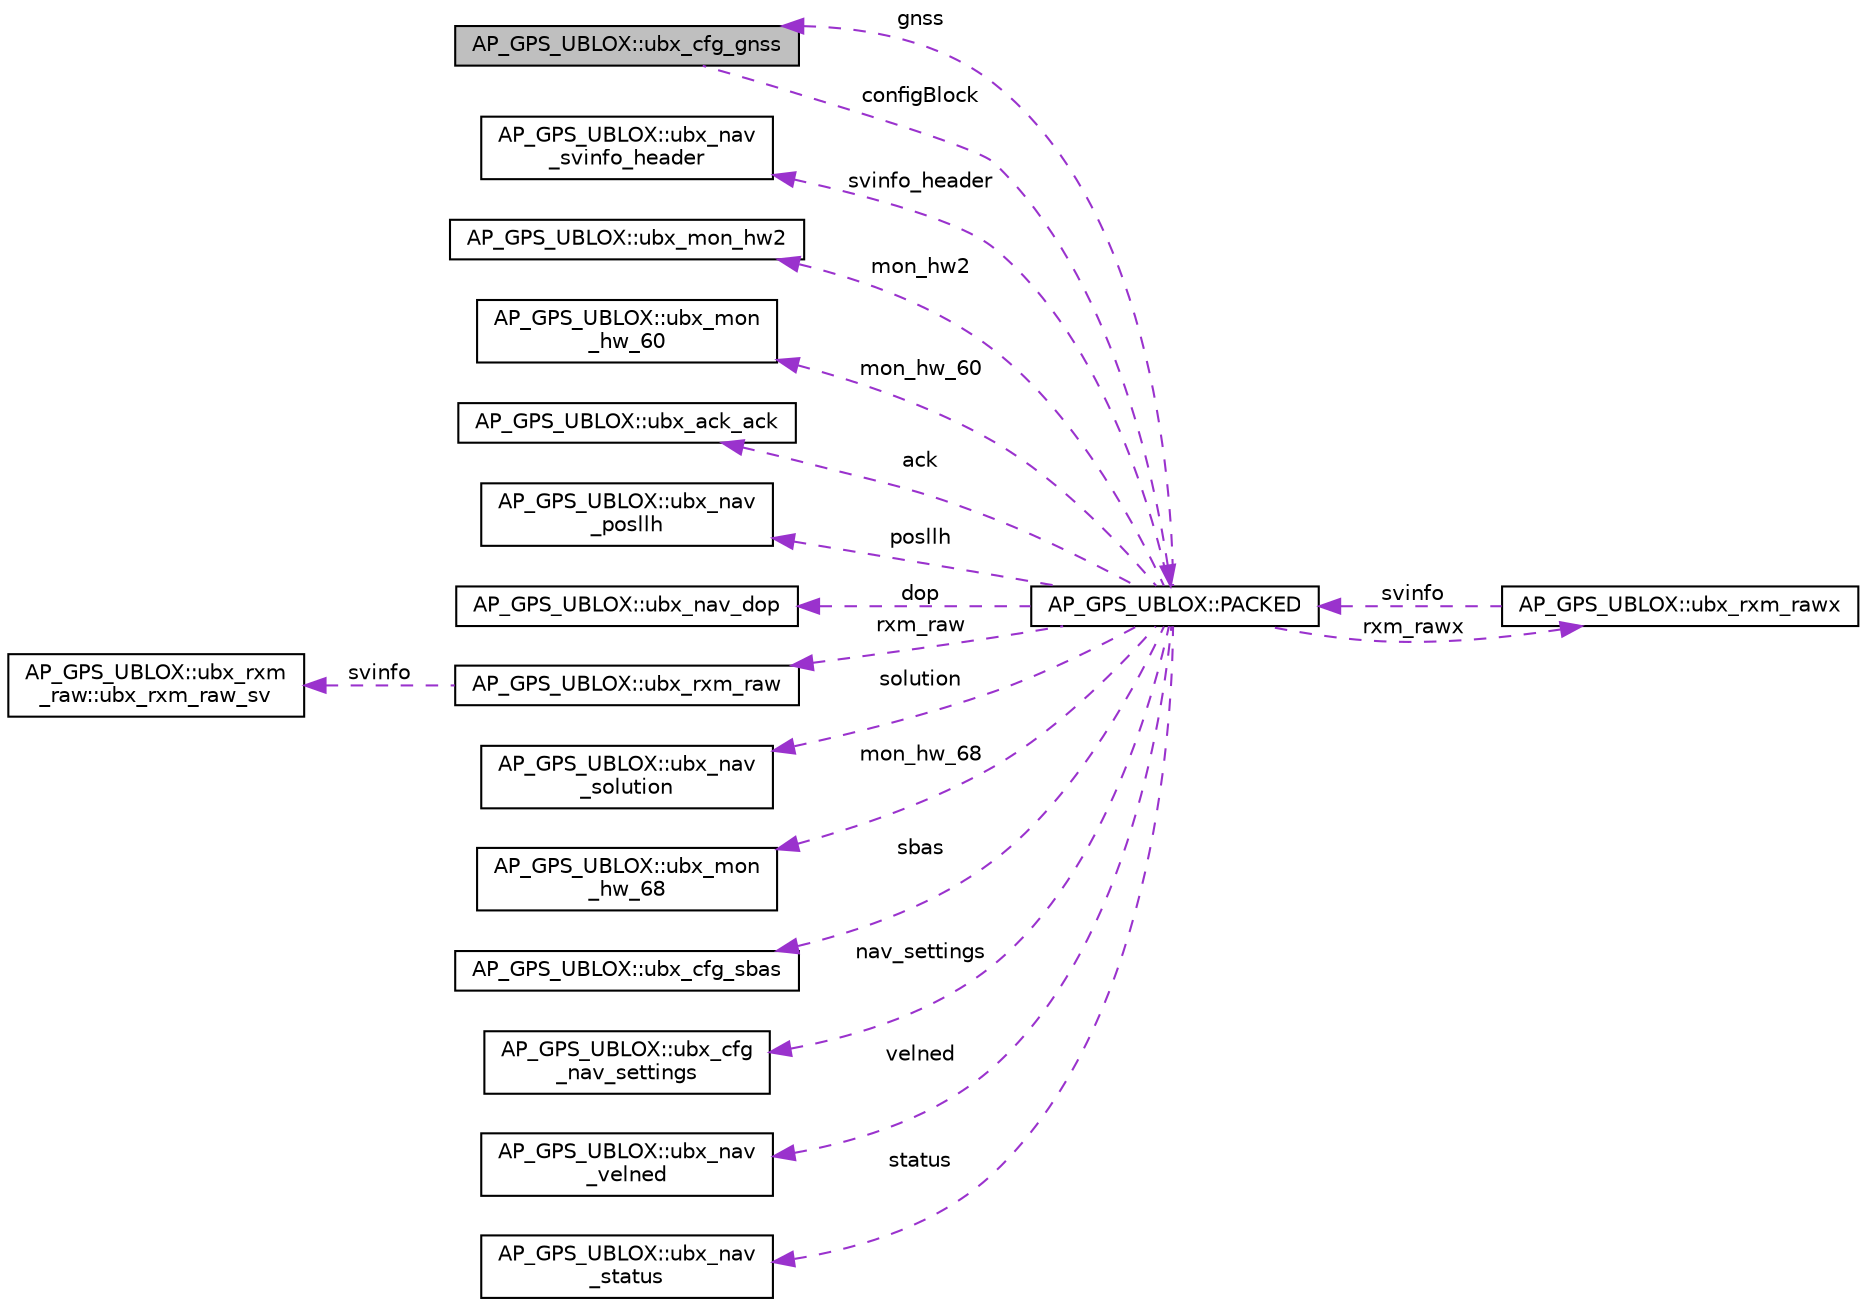 digraph "AP_GPS_UBLOX::ubx_cfg_gnss"
{
 // INTERACTIVE_SVG=YES
  edge [fontname="Helvetica",fontsize="10",labelfontname="Helvetica",labelfontsize="10"];
  node [fontname="Helvetica",fontsize="10",shape=record];
  rankdir="LR";
  Node1 [label="AP_GPS_UBLOX::ubx_cfg_gnss",height=0.2,width=0.4,color="black", fillcolor="grey75", style="filled", fontcolor="black"];
  Node2 -> Node1 [dir="back",color="darkorchid3",fontsize="10",style="dashed",label=" configBlock" ,fontname="Helvetica"];
  Node2 [label="AP_GPS_UBLOX::PACKED",height=0.2,width=0.4,color="black", fillcolor="white", style="filled",URL="$unionAP__GPS__UBLOX_1_1PACKED.html"];
  Node3 -> Node2 [dir="back",color="darkorchid3",fontsize="10",style="dashed",label=" svinfo_header" ,fontname="Helvetica"];
  Node3 [label="AP_GPS_UBLOX::ubx_nav\l_svinfo_header",height=0.2,width=0.4,color="black", fillcolor="white", style="filled",URL="$structAP__GPS__UBLOX_1_1ubx__nav__svinfo__header.html"];
  Node4 -> Node2 [dir="back",color="darkorchid3",fontsize="10",style="dashed",label=" mon_hw2" ,fontname="Helvetica"];
  Node4 [label="AP_GPS_UBLOX::ubx_mon_hw2",height=0.2,width=0.4,color="black", fillcolor="white", style="filled",URL="$structAP__GPS__UBLOX_1_1ubx__mon__hw2.html"];
  Node5 -> Node2 [dir="back",color="darkorchid3",fontsize="10",style="dashed",label=" mon_hw_60" ,fontname="Helvetica"];
  Node5 [label="AP_GPS_UBLOX::ubx_mon\l_hw_60",height=0.2,width=0.4,color="black", fillcolor="white", style="filled",URL="$structAP__GPS__UBLOX_1_1ubx__mon__hw__60.html"];
  Node6 -> Node2 [dir="back",color="darkorchid3",fontsize="10",style="dashed",label=" ack" ,fontname="Helvetica"];
  Node6 [label="AP_GPS_UBLOX::ubx_ack_ack",height=0.2,width=0.4,color="black", fillcolor="white", style="filled",URL="$structAP__GPS__UBLOX_1_1ubx__ack__ack.html"];
  Node7 -> Node2 [dir="back",color="darkorchid3",fontsize="10",style="dashed",label=" posllh" ,fontname="Helvetica"];
  Node7 [label="AP_GPS_UBLOX::ubx_nav\l_posllh",height=0.2,width=0.4,color="black", fillcolor="white", style="filled",URL="$structAP__GPS__UBLOX_1_1ubx__nav__posllh.html"];
  Node1 -> Node2 [dir="back",color="darkorchid3",fontsize="10",style="dashed",label=" gnss" ,fontname="Helvetica"];
  Node8 -> Node2 [dir="back",color="darkorchid3",fontsize="10",style="dashed",label=" dop" ,fontname="Helvetica"];
  Node8 [label="AP_GPS_UBLOX::ubx_nav_dop",height=0.2,width=0.4,color="black", fillcolor="white", style="filled",URL="$structAP__GPS__UBLOX_1_1ubx__nav__dop.html"];
  Node9 -> Node2 [dir="back",color="darkorchid3",fontsize="10",style="dashed",label=" rxm_raw" ,fontname="Helvetica"];
  Node9 [label="AP_GPS_UBLOX::ubx_rxm_raw",height=0.2,width=0.4,color="black", fillcolor="white", style="filled",URL="$structAP__GPS__UBLOX_1_1ubx__rxm__raw.html"];
  Node10 -> Node9 [dir="back",color="darkorchid3",fontsize="10",style="dashed",label=" svinfo" ,fontname="Helvetica"];
  Node10 [label="AP_GPS_UBLOX::ubx_rxm\l_raw::ubx_rxm_raw_sv",height=0.2,width=0.4,color="black", fillcolor="white", style="filled",URL="$structAP__GPS__UBLOX_1_1ubx__rxm__raw_1_1ubx__rxm__raw__sv.html"];
  Node11 -> Node2 [dir="back",color="darkorchid3",fontsize="10",style="dashed",label=" solution" ,fontname="Helvetica"];
  Node11 [label="AP_GPS_UBLOX::ubx_nav\l_solution",height=0.2,width=0.4,color="black", fillcolor="white", style="filled",URL="$structAP__GPS__UBLOX_1_1ubx__nav__solution.html"];
  Node12 -> Node2 [dir="back",color="darkorchid3",fontsize="10",style="dashed",label=" rxm_rawx" ,fontname="Helvetica"];
  Node12 [label="AP_GPS_UBLOX::ubx_rxm_rawx",height=0.2,width=0.4,color="black", fillcolor="white", style="filled",URL="$structAP__GPS__UBLOX_1_1ubx__rxm__rawx.html"];
  Node2 -> Node12 [dir="back",color="darkorchid3",fontsize="10",style="dashed",label=" svinfo" ,fontname="Helvetica"];
  Node13 -> Node2 [dir="back",color="darkorchid3",fontsize="10",style="dashed",label=" mon_hw_68" ,fontname="Helvetica"];
  Node13 [label="AP_GPS_UBLOX::ubx_mon\l_hw_68",height=0.2,width=0.4,color="black", fillcolor="white", style="filled",URL="$structAP__GPS__UBLOX_1_1ubx__mon__hw__68.html"];
  Node14 -> Node2 [dir="back",color="darkorchid3",fontsize="10",style="dashed",label=" sbas" ,fontname="Helvetica"];
  Node14 [label="AP_GPS_UBLOX::ubx_cfg_sbas",height=0.2,width=0.4,color="black", fillcolor="white", style="filled",URL="$structAP__GPS__UBLOX_1_1ubx__cfg__sbas.html"];
  Node15 -> Node2 [dir="back",color="darkorchid3",fontsize="10",style="dashed",label=" nav_settings" ,fontname="Helvetica"];
  Node15 [label="AP_GPS_UBLOX::ubx_cfg\l_nav_settings",height=0.2,width=0.4,color="black", fillcolor="white", style="filled",URL="$structAP__GPS__UBLOX_1_1ubx__cfg__nav__settings.html"];
  Node16 -> Node2 [dir="back",color="darkorchid3",fontsize="10",style="dashed",label=" velned" ,fontname="Helvetica"];
  Node16 [label="AP_GPS_UBLOX::ubx_nav\l_velned",height=0.2,width=0.4,color="black", fillcolor="white", style="filled",URL="$structAP__GPS__UBLOX_1_1ubx__nav__velned.html"];
  Node17 -> Node2 [dir="back",color="darkorchid3",fontsize="10",style="dashed",label=" status" ,fontname="Helvetica"];
  Node17 [label="AP_GPS_UBLOX::ubx_nav\l_status",height=0.2,width=0.4,color="black", fillcolor="white", style="filled",URL="$structAP__GPS__UBLOX_1_1ubx__nav__status.html"];
}
